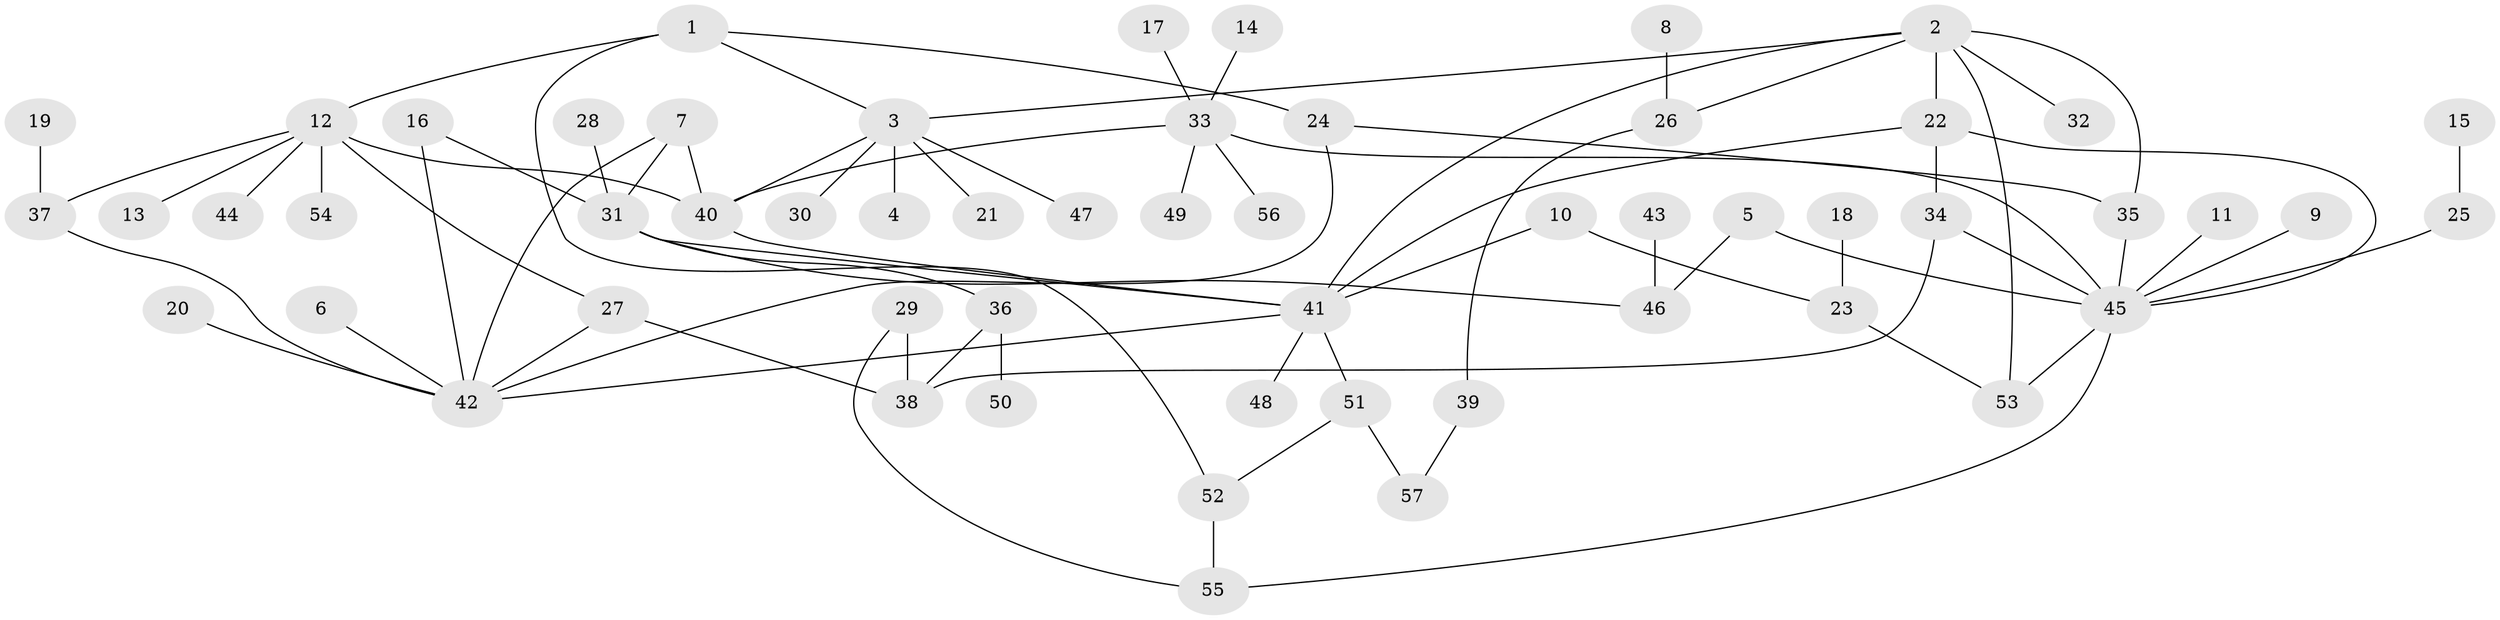 // original degree distribution, {4: 0.13274336283185842, 5: 0.02654867256637168, 2: 0.26548672566371684, 8: 0.008849557522123894, 7: 0.035398230088495575, 3: 0.1504424778761062, 1: 0.37168141592920356, 6: 0.008849557522123894}
// Generated by graph-tools (version 1.1) at 2025/49/03/09/25 03:49:26]
// undirected, 57 vertices, 78 edges
graph export_dot {
graph [start="1"]
  node [color=gray90,style=filled];
  1;
  2;
  3;
  4;
  5;
  6;
  7;
  8;
  9;
  10;
  11;
  12;
  13;
  14;
  15;
  16;
  17;
  18;
  19;
  20;
  21;
  22;
  23;
  24;
  25;
  26;
  27;
  28;
  29;
  30;
  31;
  32;
  33;
  34;
  35;
  36;
  37;
  38;
  39;
  40;
  41;
  42;
  43;
  44;
  45;
  46;
  47;
  48;
  49;
  50;
  51;
  52;
  53;
  54;
  55;
  56;
  57;
  1 -- 3 [weight=1.0];
  1 -- 12 [weight=1.0];
  1 -- 24 [weight=1.0];
  1 -- 52 [weight=1.0];
  2 -- 3 [weight=1.0];
  2 -- 22 [weight=1.0];
  2 -- 26 [weight=1.0];
  2 -- 32 [weight=1.0];
  2 -- 35 [weight=1.0];
  2 -- 41 [weight=1.0];
  2 -- 53 [weight=1.0];
  3 -- 4 [weight=1.0];
  3 -- 21 [weight=1.0];
  3 -- 30 [weight=1.0];
  3 -- 40 [weight=1.0];
  3 -- 47 [weight=1.0];
  5 -- 45 [weight=1.0];
  5 -- 46 [weight=1.0];
  6 -- 42 [weight=1.0];
  7 -- 31 [weight=1.0];
  7 -- 40 [weight=1.0];
  7 -- 42 [weight=1.0];
  8 -- 26 [weight=1.0];
  9 -- 45 [weight=1.0];
  10 -- 23 [weight=1.0];
  10 -- 41 [weight=1.0];
  11 -- 45 [weight=1.0];
  12 -- 13 [weight=1.0];
  12 -- 27 [weight=1.0];
  12 -- 37 [weight=1.0];
  12 -- 40 [weight=1.0];
  12 -- 44 [weight=1.0];
  12 -- 54 [weight=1.0];
  14 -- 33 [weight=1.0];
  15 -- 25 [weight=1.0];
  16 -- 31 [weight=1.0];
  16 -- 42 [weight=1.0];
  17 -- 33 [weight=1.0];
  18 -- 23 [weight=1.0];
  19 -- 37 [weight=1.0];
  20 -- 42 [weight=1.0];
  22 -- 34 [weight=1.0];
  22 -- 41 [weight=1.0];
  22 -- 45 [weight=1.0];
  23 -- 53 [weight=1.0];
  24 -- 35 [weight=2.0];
  24 -- 42 [weight=1.0];
  25 -- 45 [weight=1.0];
  26 -- 39 [weight=1.0];
  27 -- 38 [weight=1.0];
  27 -- 42 [weight=1.0];
  28 -- 31 [weight=1.0];
  29 -- 38 [weight=1.0];
  29 -- 55 [weight=1.0];
  31 -- 36 [weight=1.0];
  31 -- 41 [weight=1.0];
  31 -- 46 [weight=1.0];
  33 -- 40 [weight=1.0];
  33 -- 45 [weight=1.0];
  33 -- 49 [weight=1.0];
  33 -- 56 [weight=1.0];
  34 -- 38 [weight=1.0];
  34 -- 45 [weight=1.0];
  35 -- 45 [weight=1.0];
  36 -- 38 [weight=1.0];
  36 -- 50 [weight=1.0];
  37 -- 42 [weight=1.0];
  39 -- 57 [weight=1.0];
  40 -- 41 [weight=1.0];
  41 -- 42 [weight=1.0];
  41 -- 48 [weight=1.0];
  41 -- 51 [weight=1.0];
  43 -- 46 [weight=1.0];
  45 -- 53 [weight=1.0];
  45 -- 55 [weight=1.0];
  51 -- 52 [weight=1.0];
  51 -- 57 [weight=1.0];
  52 -- 55 [weight=1.0];
}
